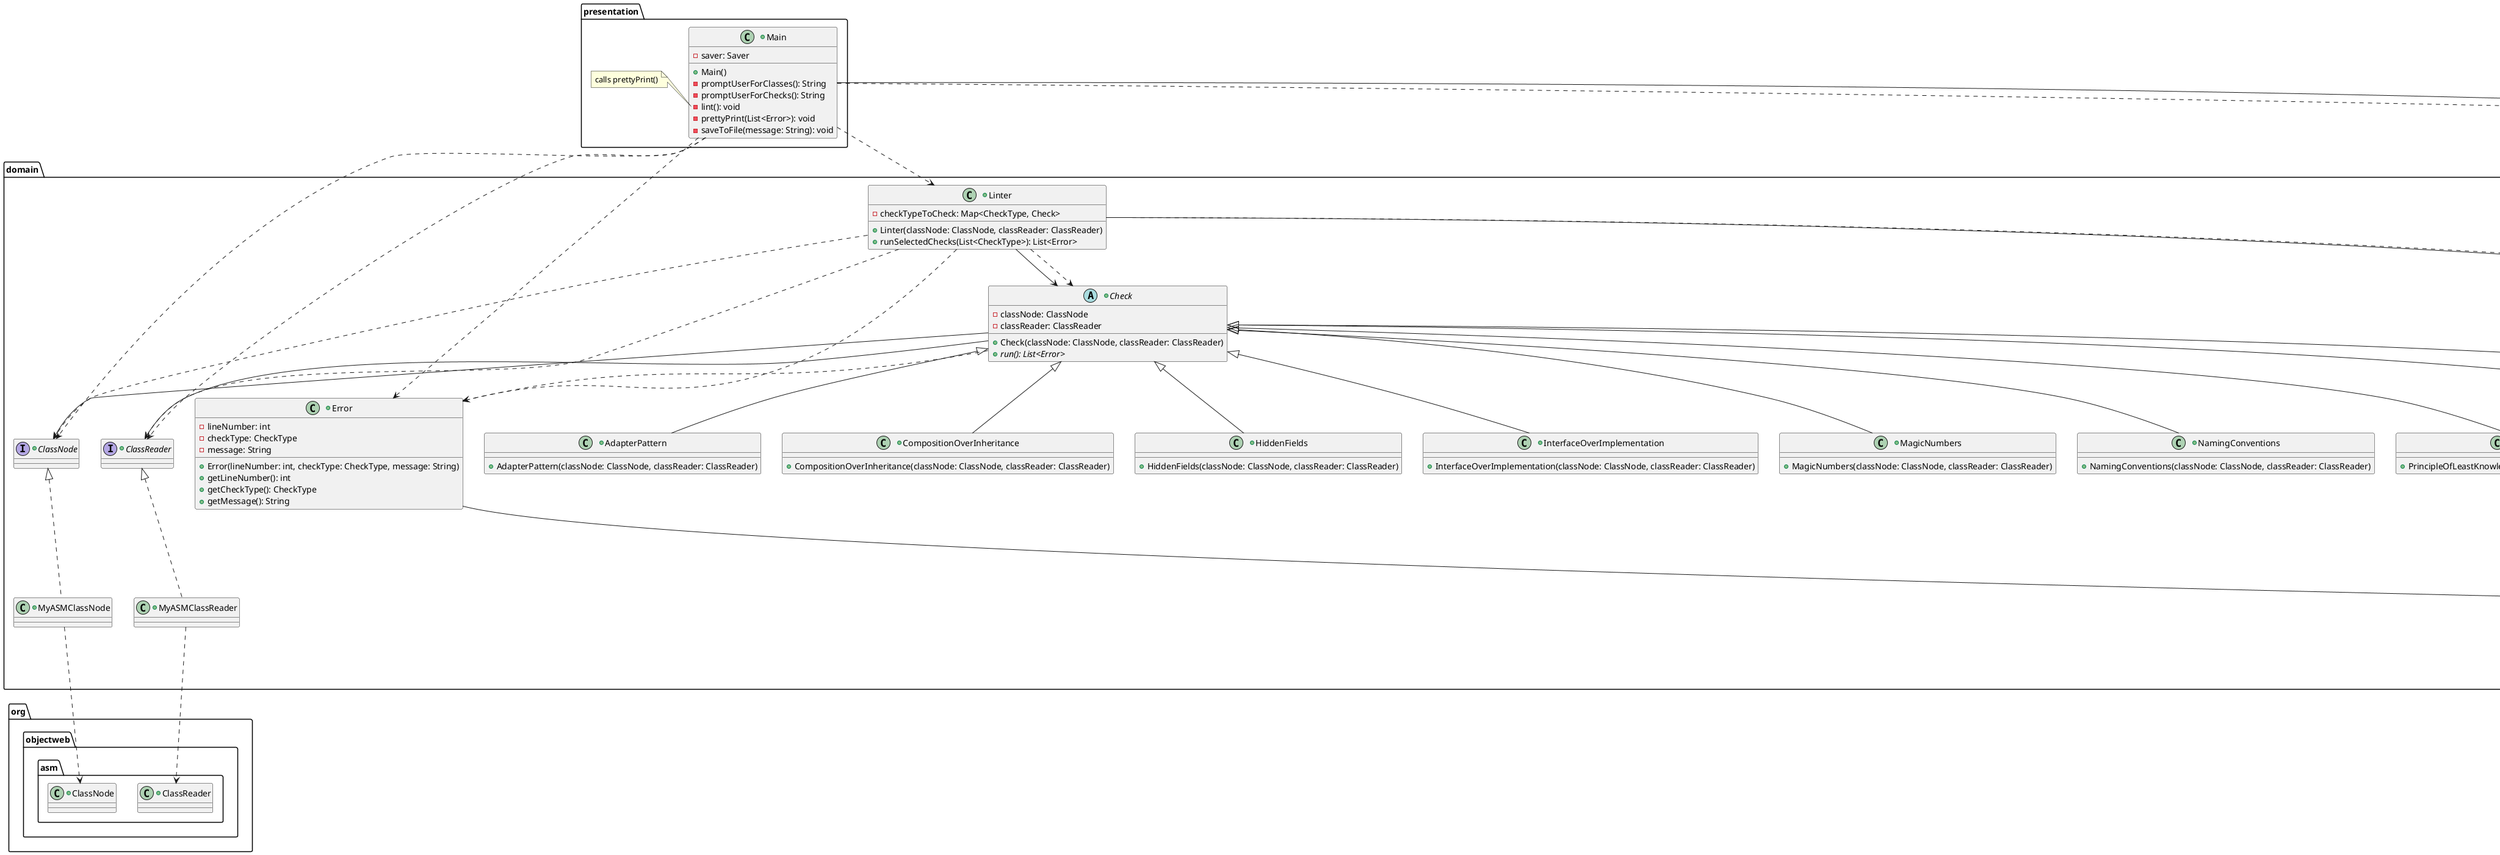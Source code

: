 @startuml
package presentation {
+class Main {
-saver: Saver
+Main()
-promptUserForClasses(): String
-promptUserForChecks(): String
-lint(): void
-prettyPrint(List<Error>): void
-saveToFile(message: String): void
}
note left of Main::lint
    calls prettyPrint()
end note
}

package domain {
+class AdapterPattern extends Check {
+AdapterPattern(classNode: ClassNode, classReader: ClassReader)
}

+abstract class Check {
-classNode: ClassNode
-classReader: ClassReader
+Check(classNode: ClassNode, classReader: ClassReader)
+{abstract}run(): List<Error>
}

+enum CheckType {
HIDDEN_FIELDS,
NAMING_CONVENTIONS,
MAGIC_NUMBERS,
INTERFACE_OVER_IMPLEMENTATION,
COMPOSITION_OVER_INHERITANCE,
PLK,
TEMPLATE,
STRATEGY,
ADAPTER
}

+interface ClassNode {
}

+interface ClassReader {
}

+class CompositionOverInheritance extends Check {
+CompositionOverInheritance(classNode: ClassNode, classReader: ClassReader)
}

+class Error {
-lineNumber: int
-checkType: CheckType
-message: String
+Error(lineNumber: int, checkType: CheckType, message: String)
+getLineNumber(): int
+getCheckType(): CheckType
+getMessage(): String
}

+class HiddenFields extends Check {
+HiddenFields(classNode: ClassNode, classReader: ClassReader)
}

+class InterfaceOverImplementation extends Check {
+InterfaceOverImplementation(classNode: ClassNode, classReader: ClassReader)
}

+class Linter {
-checkTypeToCheck: Map<CheckType, Check>
+Linter(classNode: ClassNode, classReader: ClassReader)
+runSelectedChecks(List<CheckType>): List<Error>
}

+class MagicNumbers extends Check {
+MagicNumbers(classNode: ClassNode, classReader: ClassReader)
}

+class MyASMClassNode implements ClassNode {
}

+class MyASMClassReader implements ClassReader {
}

+class NamingConventions extends Check {
+NamingConventions(classNode: ClassNode, classReader: ClassReader)
}

+class PrincipleOfLeastKnowledge extends Check {
+PrincipleOfLeastKnowledge(classNode: ClassNode, classReader: ClassReader)
}

+class StrategyPattern extends Check {
+StrategyPattern(classNode: ClassNode, classReader: ClassReader)
}

+class TemplateMethodPattern extends Check {
+TemplateMethodPattern(classNode: ClassNode, classReader: ClassReader)
}
}

package datasource {
+class ErrorSaver implements Saver {
+saveError(message: String): void
}

+interface Saver {
+{abstract} saveError(message: String): void
}
}

package org.objectweb.asm {
+class ClassNode {
}

+class ClassReader {
}
}

Check ..> Error
Check --> domain.ClassNode
Check --> domain.ClassReader

domain.MyASMClassNode ..> org.objectweb.asm.ClassNode

domain.MyASMClassReader ..> org.objectweb.asm.ClassReader

Error --> CheckType

Linter --> Check
Linter ..> Check
Linter --> CheckType
Linter ..> CheckType
Linter ..> Error
Linter ..> domain.ClassNode
Linter ..> domain.ClassReader

Main .down.> CheckType
Main .down.> Error
Main .down.> Linter
Main .down.> domain.ClassNode
Main .down.> domain.ClassReader
Main -down-> Saver
@enduml